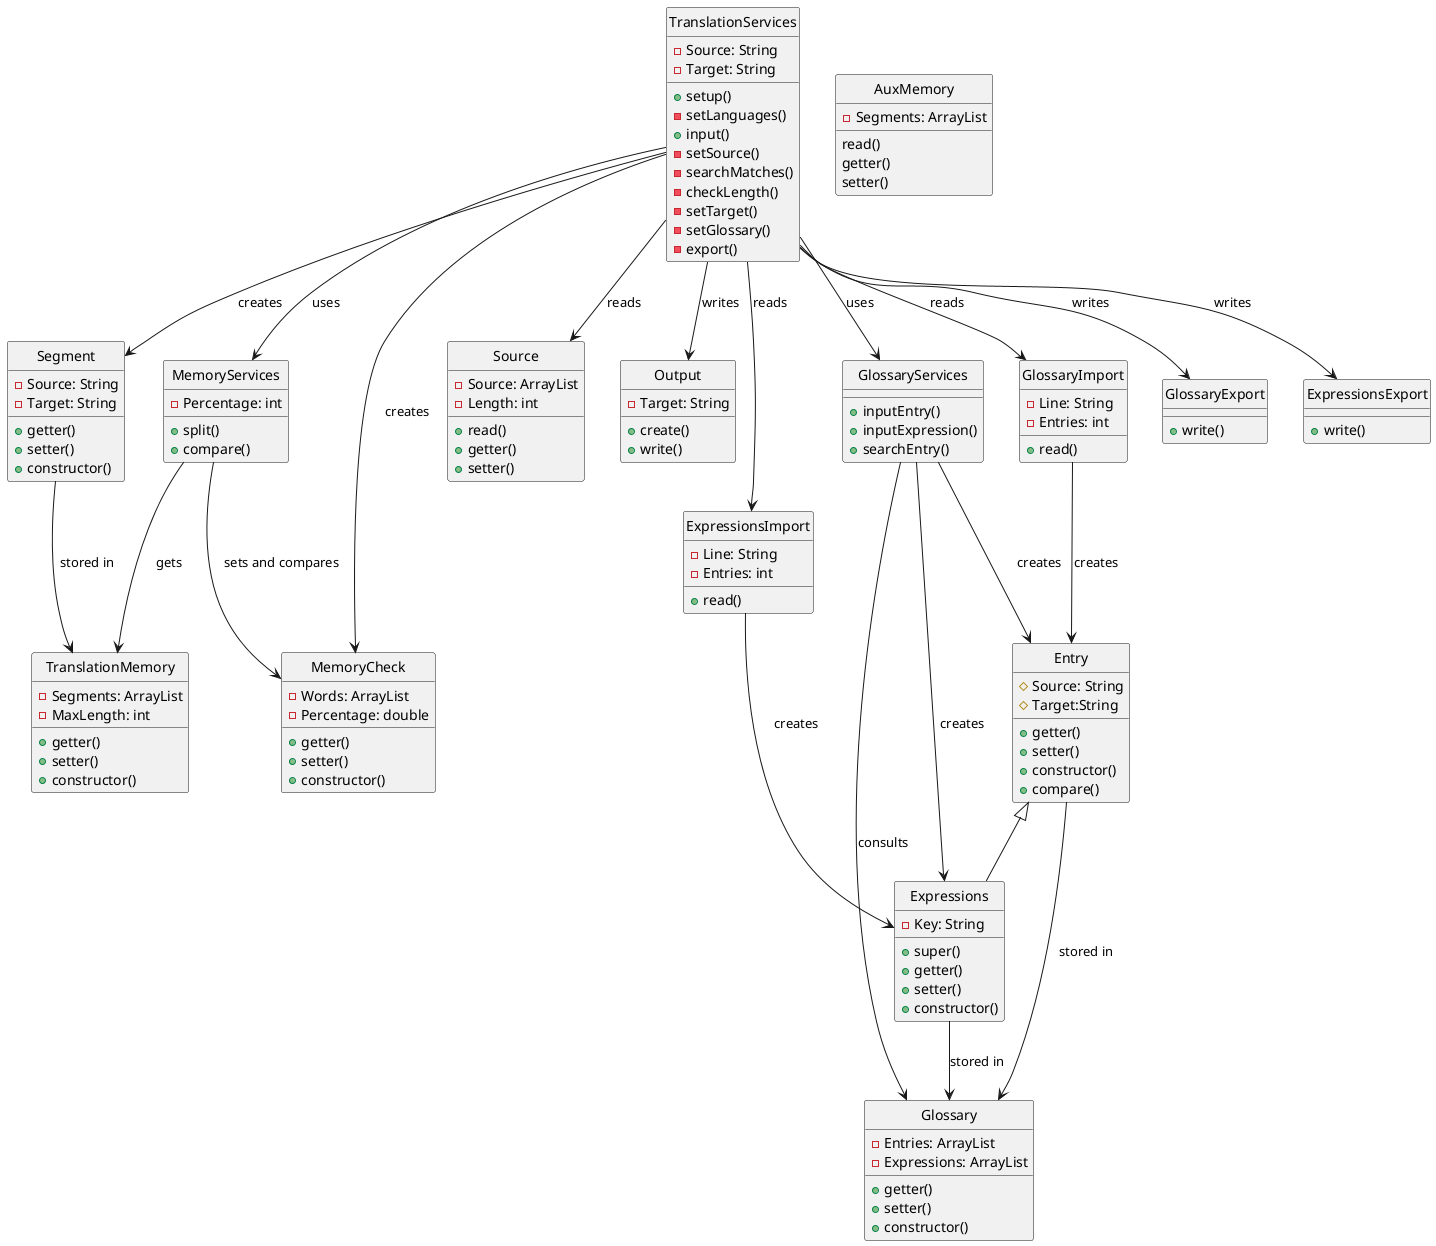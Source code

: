@startuml OpenCATe
skinparam   Style   strictuml
skinparam   SequenceMessageAlignment center


class Segment{
    -Source: String
    -Target: String
    +getter()
    +setter()
    +constructor()
}

class TranslationMemory{
    -Segments: ArrayList
    -MaxLength: int
    +getter()
    +setter()
    +constructor()
}

class Entry{
    #Source: String 
    #Target:String
    +getter()
    +setter()
    +constructor()
    +compare()
}

class Expressions extends Entry{
    -Key: String
    +super()
    +getter()
    +setter()
    +constructor()
}

class Glossary{
    -Entries: ArrayList
    -Expressions: ArrayList
    +getter()
    +setter()
    +constructor()
}

class TranslationServices{
    -Source: String
    -Target: String
    +setup()
    -setLanguages()
    +input()
    -setSource()
    -searchMatches()
    -checkLength()
    -setTarget()
    -setGlossary()
    -export()
}

class Source{
    -Source: ArrayList
    -Length: int
    +read()
    +getter()
    +setter()
}

class Output{
    -Target: String
    +create()
    +write()
}

class GlossaryServices{
    +inputEntry()
    +inputExpression()
    +searchEntry()
}

class MemoryCheck{
    -Words: ArrayList
    -Percentage: double
    +getter()
    +setter()
    +constructor()
}

class MemoryServices{
    -Percentage: int
    +split()
    +compare()
}

class GlossaryImport{
    -Line: String
    -Entries: int
    +read()
}

class GlossaryExport{
    +write()
}

class ExpressionsImport{
    -Line: String
    -Entries: int
    +read()
}

class ExpressionsExport{
    +write()
}

class AuxMemory{
    -Segments: ArrayList
    read()
    getter()
    setter()
}

Segment --> TranslationMemory :stored in
Expressions --> Glossary :stored in
Entry --> Glossary :stored in
TranslationServices--> Segment :creates
TranslationServices --> Source: reads
TranslationServices --> Output: writes
TranslationServices --> GlossaryServices: uses
GlossaryServices --> Entry : creates
GlossaryServices --> Expressions: creates
GlossaryServices --> Glossary: consults
TranslationServices --> MemoryServices: uses
TranslationServices --> MemoryCheck : creates
MemoryServices --> MemoryCheck: sets and compares
MemoryServices --> TranslationMemory: gets
GlossaryImport --> Entry: creates
TranslationServices --> GlossaryExport :writes
TranslationServices --> GlossaryImport :reads
ExpressionsImport --> Expressions: creates
TranslationServices --> ExpressionsExport :writes
TranslationServices --> ExpressionsImport :reads
@enduml
